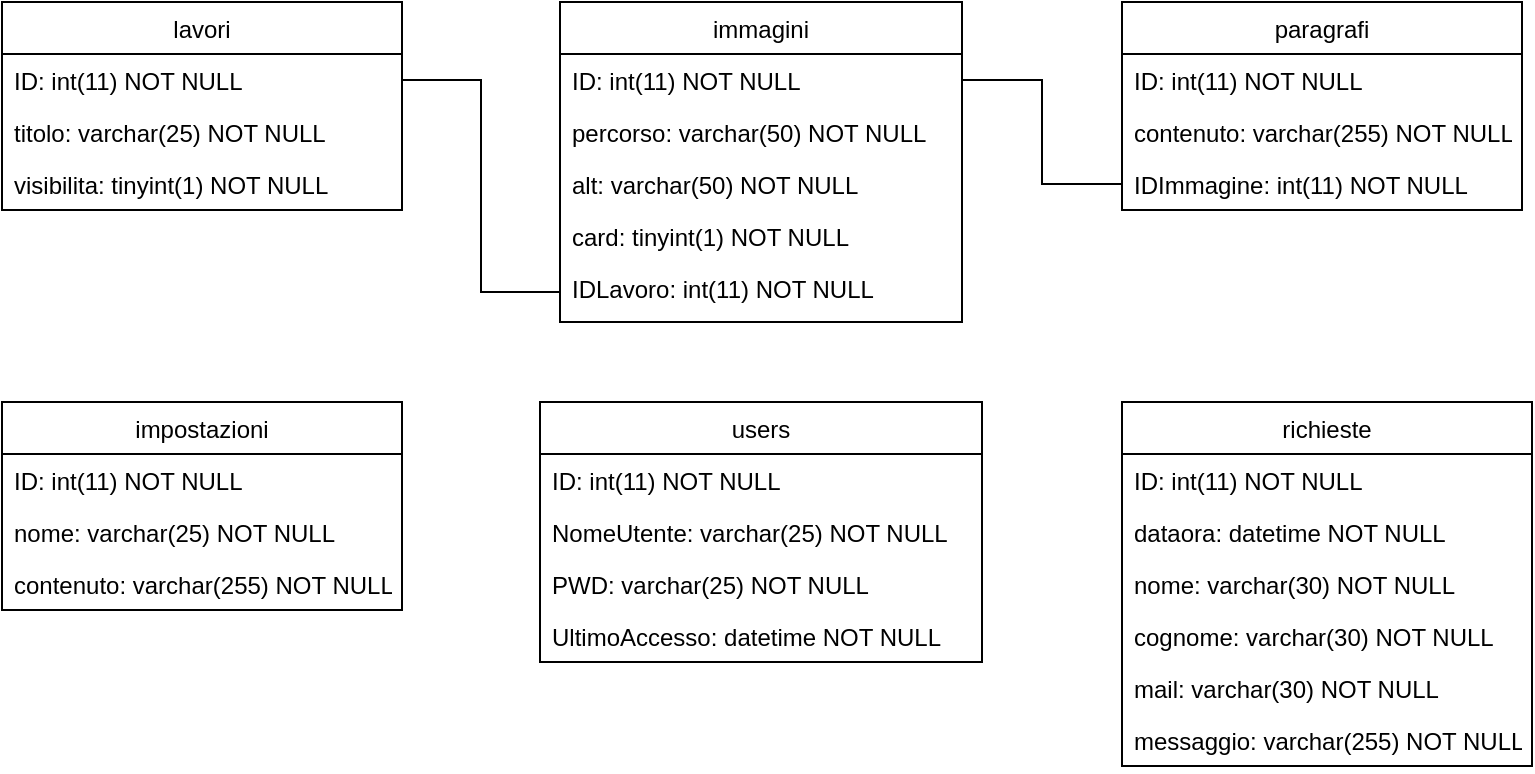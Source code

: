 <mxfile version="13.9.9" type="device"><diagram id="bjd-LN8cirNdJWwUajxv" name="Pagina-1"><mxGraphModel dx="488" dy="282" grid="1" gridSize="10" guides="1" tooltips="1" connect="1" arrows="1" fold="1" page="1" pageScale="1" pageWidth="827" pageHeight="1169" math="0" shadow="0"><root><mxCell id="0"/><mxCell id="1" parent="0"/><mxCell id="Xfdt7nR3L60dexg_TOSB-1" value="immagini" style="swimlane;fontStyle=0;childLayout=stackLayout;horizontal=1;startSize=26;fillColor=none;horizontalStack=0;resizeParent=1;resizeParentMax=0;resizeLast=0;collapsible=1;marginBottom=0;" parent="1" vertex="1"><mxGeometry x="319" y="200" width="201" height="160" as="geometry"><mxRectangle x="160" y="170" width="80" height="26" as="alternateBounds"/></mxGeometry></mxCell><mxCell id="Xfdt7nR3L60dexg_TOSB-2" value="ID: int(11) NOT NULL" style="text;strokeColor=none;fillColor=none;align=left;verticalAlign=top;spacingLeft=4;spacingRight=4;overflow=hidden;rotatable=0;points=[[0,0.5],[1,0.5]];portConstraint=eastwest;" parent="Xfdt7nR3L60dexg_TOSB-1" vertex="1"><mxGeometry y="26" width="201" height="26" as="geometry"/></mxCell><mxCell id="Xfdt7nR3L60dexg_TOSB-3" value="percorso: varchar(50) NOT NULL" style="text;strokeColor=none;fillColor=none;align=left;verticalAlign=top;spacingLeft=4;spacingRight=4;overflow=hidden;rotatable=0;points=[[0,0.5],[1,0.5]];portConstraint=eastwest;" parent="Xfdt7nR3L60dexg_TOSB-1" vertex="1"><mxGeometry y="52" width="201" height="26" as="geometry"/></mxCell><mxCell id="Xfdt7nR3L60dexg_TOSB-4" value="alt: varchar(50) NOT NULL" style="text;strokeColor=none;fillColor=none;align=left;verticalAlign=top;spacingLeft=4;spacingRight=4;overflow=hidden;rotatable=0;points=[[0,0.5],[1,0.5]];portConstraint=eastwest;" parent="Xfdt7nR3L60dexg_TOSB-1" vertex="1"><mxGeometry y="78" width="201" height="26" as="geometry"/></mxCell><mxCell id="Xfdt7nR3L60dexg_TOSB-5" value="card: tinyint(1) NOT NULL" style="text;strokeColor=none;fillColor=none;align=left;verticalAlign=top;spacingLeft=4;spacingRight=4;overflow=hidden;rotatable=0;points=[[0,0.5],[1,0.5]];portConstraint=eastwest;" parent="Xfdt7nR3L60dexg_TOSB-1" vertex="1"><mxGeometry y="104" width="201" height="26" as="geometry"/></mxCell><mxCell id="Xfdt7nR3L60dexg_TOSB-6" value="IDLavoro: int(11) NOT NULL" style="text;strokeColor=none;fillColor=none;align=left;verticalAlign=top;spacingLeft=4;spacingRight=4;overflow=hidden;rotatable=0;points=[[0,0.5],[1,0.5]];portConstraint=eastwest;" parent="Xfdt7nR3L60dexg_TOSB-1" vertex="1"><mxGeometry y="130" width="201" height="30" as="geometry"/></mxCell><mxCell id="Xfdt7nR3L60dexg_TOSB-7" value="lavori" style="swimlane;fontStyle=0;childLayout=stackLayout;horizontal=1;startSize=26;fillColor=none;horizontalStack=0;resizeParent=1;resizeParentMax=0;resizeLast=0;collapsible=1;marginBottom=0;" parent="1" vertex="1"><mxGeometry x="40" y="200" width="200" height="104" as="geometry"/></mxCell><mxCell id="Xfdt7nR3L60dexg_TOSB-8" value="ID: int(11) NOT NULL" style="text;strokeColor=none;fillColor=none;align=left;verticalAlign=top;spacingLeft=4;spacingRight=4;overflow=hidden;rotatable=0;points=[[0,0.5],[1,0.5]];portConstraint=eastwest;" parent="Xfdt7nR3L60dexg_TOSB-7" vertex="1"><mxGeometry y="26" width="200" height="26" as="geometry"/></mxCell><mxCell id="Xfdt7nR3L60dexg_TOSB-9" value="titolo: varchar(25) NOT NULL" style="text;strokeColor=none;fillColor=none;align=left;verticalAlign=top;spacingLeft=4;spacingRight=4;overflow=hidden;rotatable=0;points=[[0,0.5],[1,0.5]];portConstraint=eastwest;" parent="Xfdt7nR3L60dexg_TOSB-7" vertex="1"><mxGeometry y="52" width="200" height="26" as="geometry"/></mxCell><mxCell id="Xfdt7nR3L60dexg_TOSB-10" value="visibilita: tinyint(1) NOT NULL" style="text;strokeColor=none;fillColor=none;align=left;verticalAlign=top;spacingLeft=4;spacingRight=4;overflow=hidden;rotatable=0;points=[[0,0.5],[1,0.5]];portConstraint=eastwest;" parent="Xfdt7nR3L60dexg_TOSB-7" vertex="1"><mxGeometry y="78" width="200" height="26" as="geometry"/></mxCell><mxCell id="Xfdt7nR3L60dexg_TOSB-11" style="rounded=0;orthogonalLoop=1;jettySize=auto;html=1;exitX=1;exitY=0.5;exitDx=0;exitDy=0;entryX=0;entryY=0.5;entryDx=0;entryDy=0;edgeStyle=orthogonalEdgeStyle;endArrow=none;endFill=0;" parent="1" source="Xfdt7nR3L60dexg_TOSB-8" target="Xfdt7nR3L60dexg_TOSB-6" edge="1"><mxGeometry relative="1" as="geometry"/></mxCell><mxCell id="Xfdt7nR3L60dexg_TOSB-13" value="impostazioni" style="swimlane;fontStyle=0;childLayout=stackLayout;horizontal=1;startSize=26;fillColor=none;horizontalStack=0;resizeParent=1;resizeParentMax=0;resizeLast=0;collapsible=1;marginBottom=0;" parent="1" vertex="1"><mxGeometry x="40" y="400" width="200" height="104" as="geometry"/></mxCell><mxCell id="Xfdt7nR3L60dexg_TOSB-14" value="ID: int(11) NOT NULL" style="text;strokeColor=none;fillColor=none;align=left;verticalAlign=top;spacingLeft=4;spacingRight=4;overflow=hidden;rotatable=0;points=[[0,0.5],[1,0.5]];portConstraint=eastwest;" parent="Xfdt7nR3L60dexg_TOSB-13" vertex="1"><mxGeometry y="26" width="200" height="26" as="geometry"/></mxCell><mxCell id="Xfdt7nR3L60dexg_TOSB-15" value="nome: varchar(25) NOT NULL" style="text;strokeColor=none;fillColor=none;align=left;verticalAlign=top;spacingLeft=4;spacingRight=4;overflow=hidden;rotatable=0;points=[[0,0.5],[1,0.5]];portConstraint=eastwest;" parent="Xfdt7nR3L60dexg_TOSB-13" vertex="1"><mxGeometry y="52" width="200" height="26" as="geometry"/></mxCell><mxCell id="Xfdt7nR3L60dexg_TOSB-16" value="contenuto: varchar(255) NOT NULL" style="text;strokeColor=none;fillColor=none;align=left;verticalAlign=top;spacingLeft=4;spacingRight=4;overflow=hidden;rotatable=0;points=[[0,0.5],[1,0.5]];portConstraint=eastwest;" parent="Xfdt7nR3L60dexg_TOSB-13" vertex="1"><mxGeometry y="78" width="200" height="26" as="geometry"/></mxCell><mxCell id="Xfdt7nR3L60dexg_TOSB-17" value="richieste" style="swimlane;fontStyle=0;childLayout=stackLayout;horizontal=1;startSize=26;fillColor=none;horizontalStack=0;resizeParent=1;resizeParentMax=0;resizeLast=0;collapsible=1;marginBottom=0;" parent="1" vertex="1"><mxGeometry x="600" y="400" width="205" height="182" as="geometry"><mxRectangle x="160" y="170" width="80" height="26" as="alternateBounds"/></mxGeometry></mxCell><mxCell id="Xfdt7nR3L60dexg_TOSB-18" value="ID: int(11) NOT NULL" style="text;strokeColor=none;fillColor=none;align=left;verticalAlign=top;spacingLeft=4;spacingRight=4;overflow=hidden;rotatable=0;points=[[0,0.5],[1,0.5]];portConstraint=eastwest;" parent="Xfdt7nR3L60dexg_TOSB-17" vertex="1"><mxGeometry y="26" width="205" height="26" as="geometry"/></mxCell><mxCell id="Xfdt7nR3L60dexg_TOSB-19" value="dataora: datetime NOT NULL" style="text;strokeColor=none;fillColor=none;align=left;verticalAlign=top;spacingLeft=4;spacingRight=4;overflow=hidden;rotatable=0;points=[[0,0.5],[1,0.5]];portConstraint=eastwest;" parent="Xfdt7nR3L60dexg_TOSB-17" vertex="1"><mxGeometry y="52" width="205" height="26" as="geometry"/></mxCell><mxCell id="Xfdt7nR3L60dexg_TOSB-20" value="nome: varchar(30) NOT NULL" style="text;strokeColor=none;fillColor=none;align=left;verticalAlign=top;spacingLeft=4;spacingRight=4;overflow=hidden;rotatable=0;points=[[0,0.5],[1,0.5]];portConstraint=eastwest;" parent="Xfdt7nR3L60dexg_TOSB-17" vertex="1"><mxGeometry y="78" width="205" height="26" as="geometry"/></mxCell><mxCell id="V50mb1EH0LMosu5jAzMq-1" value="cognome: varchar(30) NOT NULL" style="text;strokeColor=none;fillColor=none;align=left;verticalAlign=top;spacingLeft=4;spacingRight=4;overflow=hidden;rotatable=0;points=[[0,0.5],[1,0.5]];portConstraint=eastwest;" parent="Xfdt7nR3L60dexg_TOSB-17" vertex="1"><mxGeometry y="104" width="205" height="26" as="geometry"/></mxCell><mxCell id="V50mb1EH0LMosu5jAzMq-2" value="mail: varchar(30) NOT NULL" style="text;strokeColor=none;fillColor=none;align=left;verticalAlign=top;spacingLeft=4;spacingRight=4;overflow=hidden;rotatable=0;points=[[0,0.5],[1,0.5]];portConstraint=eastwest;" parent="Xfdt7nR3L60dexg_TOSB-17" vertex="1"><mxGeometry y="130" width="205" height="26" as="geometry"/></mxCell><mxCell id="Xfdt7nR3L60dexg_TOSB-21" value="messaggio: varchar(255) NOT NULL" style="text;strokeColor=none;fillColor=none;align=left;verticalAlign=top;spacingLeft=4;spacingRight=4;overflow=hidden;rotatable=0;points=[[0,0.5],[1,0.5]];portConstraint=eastwest;" parent="Xfdt7nR3L60dexg_TOSB-17" vertex="1"><mxGeometry y="156" width="205" height="26" as="geometry"/></mxCell><mxCell id="V50mb1EH0LMosu5jAzMq-3" value="users" style="swimlane;fontStyle=0;childLayout=stackLayout;horizontal=1;startSize=26;fillColor=none;horizontalStack=0;resizeParent=1;resizeParentMax=0;resizeLast=0;collapsible=1;marginBottom=0;" parent="1" vertex="1"><mxGeometry x="309" y="400" width="221" height="130" as="geometry"><mxRectangle x="160" y="170" width="80" height="26" as="alternateBounds"/></mxGeometry></mxCell><mxCell id="V50mb1EH0LMosu5jAzMq-4" value="ID: int(11) NOT NULL" style="text;strokeColor=none;fillColor=none;align=left;verticalAlign=top;spacingLeft=4;spacingRight=4;overflow=hidden;rotatable=0;points=[[0,0.5],[1,0.5]];portConstraint=eastwest;" parent="V50mb1EH0LMosu5jAzMq-3" vertex="1"><mxGeometry y="26" width="221" height="26" as="geometry"/></mxCell><mxCell id="V50mb1EH0LMosu5jAzMq-6" value="NomeUtente: varchar(25) NOT NULL" style="text;strokeColor=none;fillColor=none;align=left;verticalAlign=top;spacingLeft=4;spacingRight=4;overflow=hidden;rotatable=0;points=[[0,0.5],[1,0.5]];portConstraint=eastwest;" parent="V50mb1EH0LMosu5jAzMq-3" vertex="1"><mxGeometry y="52" width="221" height="26" as="geometry"/></mxCell><mxCell id="V50mb1EH0LMosu5jAzMq-7" value="PWD: varchar(25) NOT NULL" style="text;strokeColor=none;fillColor=none;align=left;verticalAlign=top;spacingLeft=4;spacingRight=4;overflow=hidden;rotatable=0;points=[[0,0.5],[1,0.5]];portConstraint=eastwest;" parent="V50mb1EH0LMosu5jAzMq-3" vertex="1"><mxGeometry y="78" width="221" height="26" as="geometry"/></mxCell><mxCell id="V50mb1EH0LMosu5jAzMq-5" value="UltimoAccesso: datetime NOT NULL" style="text;strokeColor=none;fillColor=none;align=left;verticalAlign=top;spacingLeft=4;spacingRight=4;overflow=hidden;rotatable=0;points=[[0,0.5],[1,0.5]];portConstraint=eastwest;" parent="V50mb1EH0LMosu5jAzMq-3" vertex="1"><mxGeometry y="104" width="221" height="26" as="geometry"/></mxCell><mxCell id="V50mb1EH0LMosu5jAzMq-10" value="paragrafi" style="swimlane;fontStyle=0;childLayout=stackLayout;horizontal=1;startSize=26;fillColor=none;horizontalStack=0;resizeParent=1;resizeParentMax=0;resizeLast=0;collapsible=1;marginBottom=0;" parent="1" vertex="1"><mxGeometry x="600" y="200" width="200" height="104" as="geometry"/></mxCell><mxCell id="V50mb1EH0LMosu5jAzMq-11" value="ID: int(11) NOT NULL" style="text;strokeColor=none;fillColor=none;align=left;verticalAlign=top;spacingLeft=4;spacingRight=4;overflow=hidden;rotatable=0;points=[[0,0.5],[1,0.5]];portConstraint=eastwest;" parent="V50mb1EH0LMosu5jAzMq-10" vertex="1"><mxGeometry y="26" width="200" height="26" as="geometry"/></mxCell><mxCell id="V50mb1EH0LMosu5jAzMq-12" value="contenuto: varchar(255) NOT NULL" style="text;strokeColor=none;fillColor=none;align=left;verticalAlign=top;spacingLeft=4;spacingRight=4;overflow=hidden;rotatable=0;points=[[0,0.5],[1,0.5]];portConstraint=eastwest;" parent="V50mb1EH0LMosu5jAzMq-10" vertex="1"><mxGeometry y="52" width="200" height="26" as="geometry"/></mxCell><mxCell id="V50mb1EH0LMosu5jAzMq-13" value="IDImmagine: int(11) NOT NULL" style="text;strokeColor=none;fillColor=none;align=left;verticalAlign=top;spacingLeft=4;spacingRight=4;overflow=hidden;rotatable=0;points=[[0,0.5],[1,0.5]];portConstraint=eastwest;" parent="V50mb1EH0LMosu5jAzMq-10" vertex="1"><mxGeometry y="78" width="200" height="26" as="geometry"/></mxCell><mxCell id="V50mb1EH0LMosu5jAzMq-15" style="edgeStyle=orthogonalEdgeStyle;rounded=0;orthogonalLoop=1;jettySize=auto;html=1;exitX=0;exitY=0.5;exitDx=0;exitDy=0;endArrow=none;endFill=0;" parent="1" source="V50mb1EH0LMosu5jAzMq-13" target="Xfdt7nR3L60dexg_TOSB-2" edge="1"><mxGeometry relative="1" as="geometry"/></mxCell></root></mxGraphModel></diagram></mxfile>
